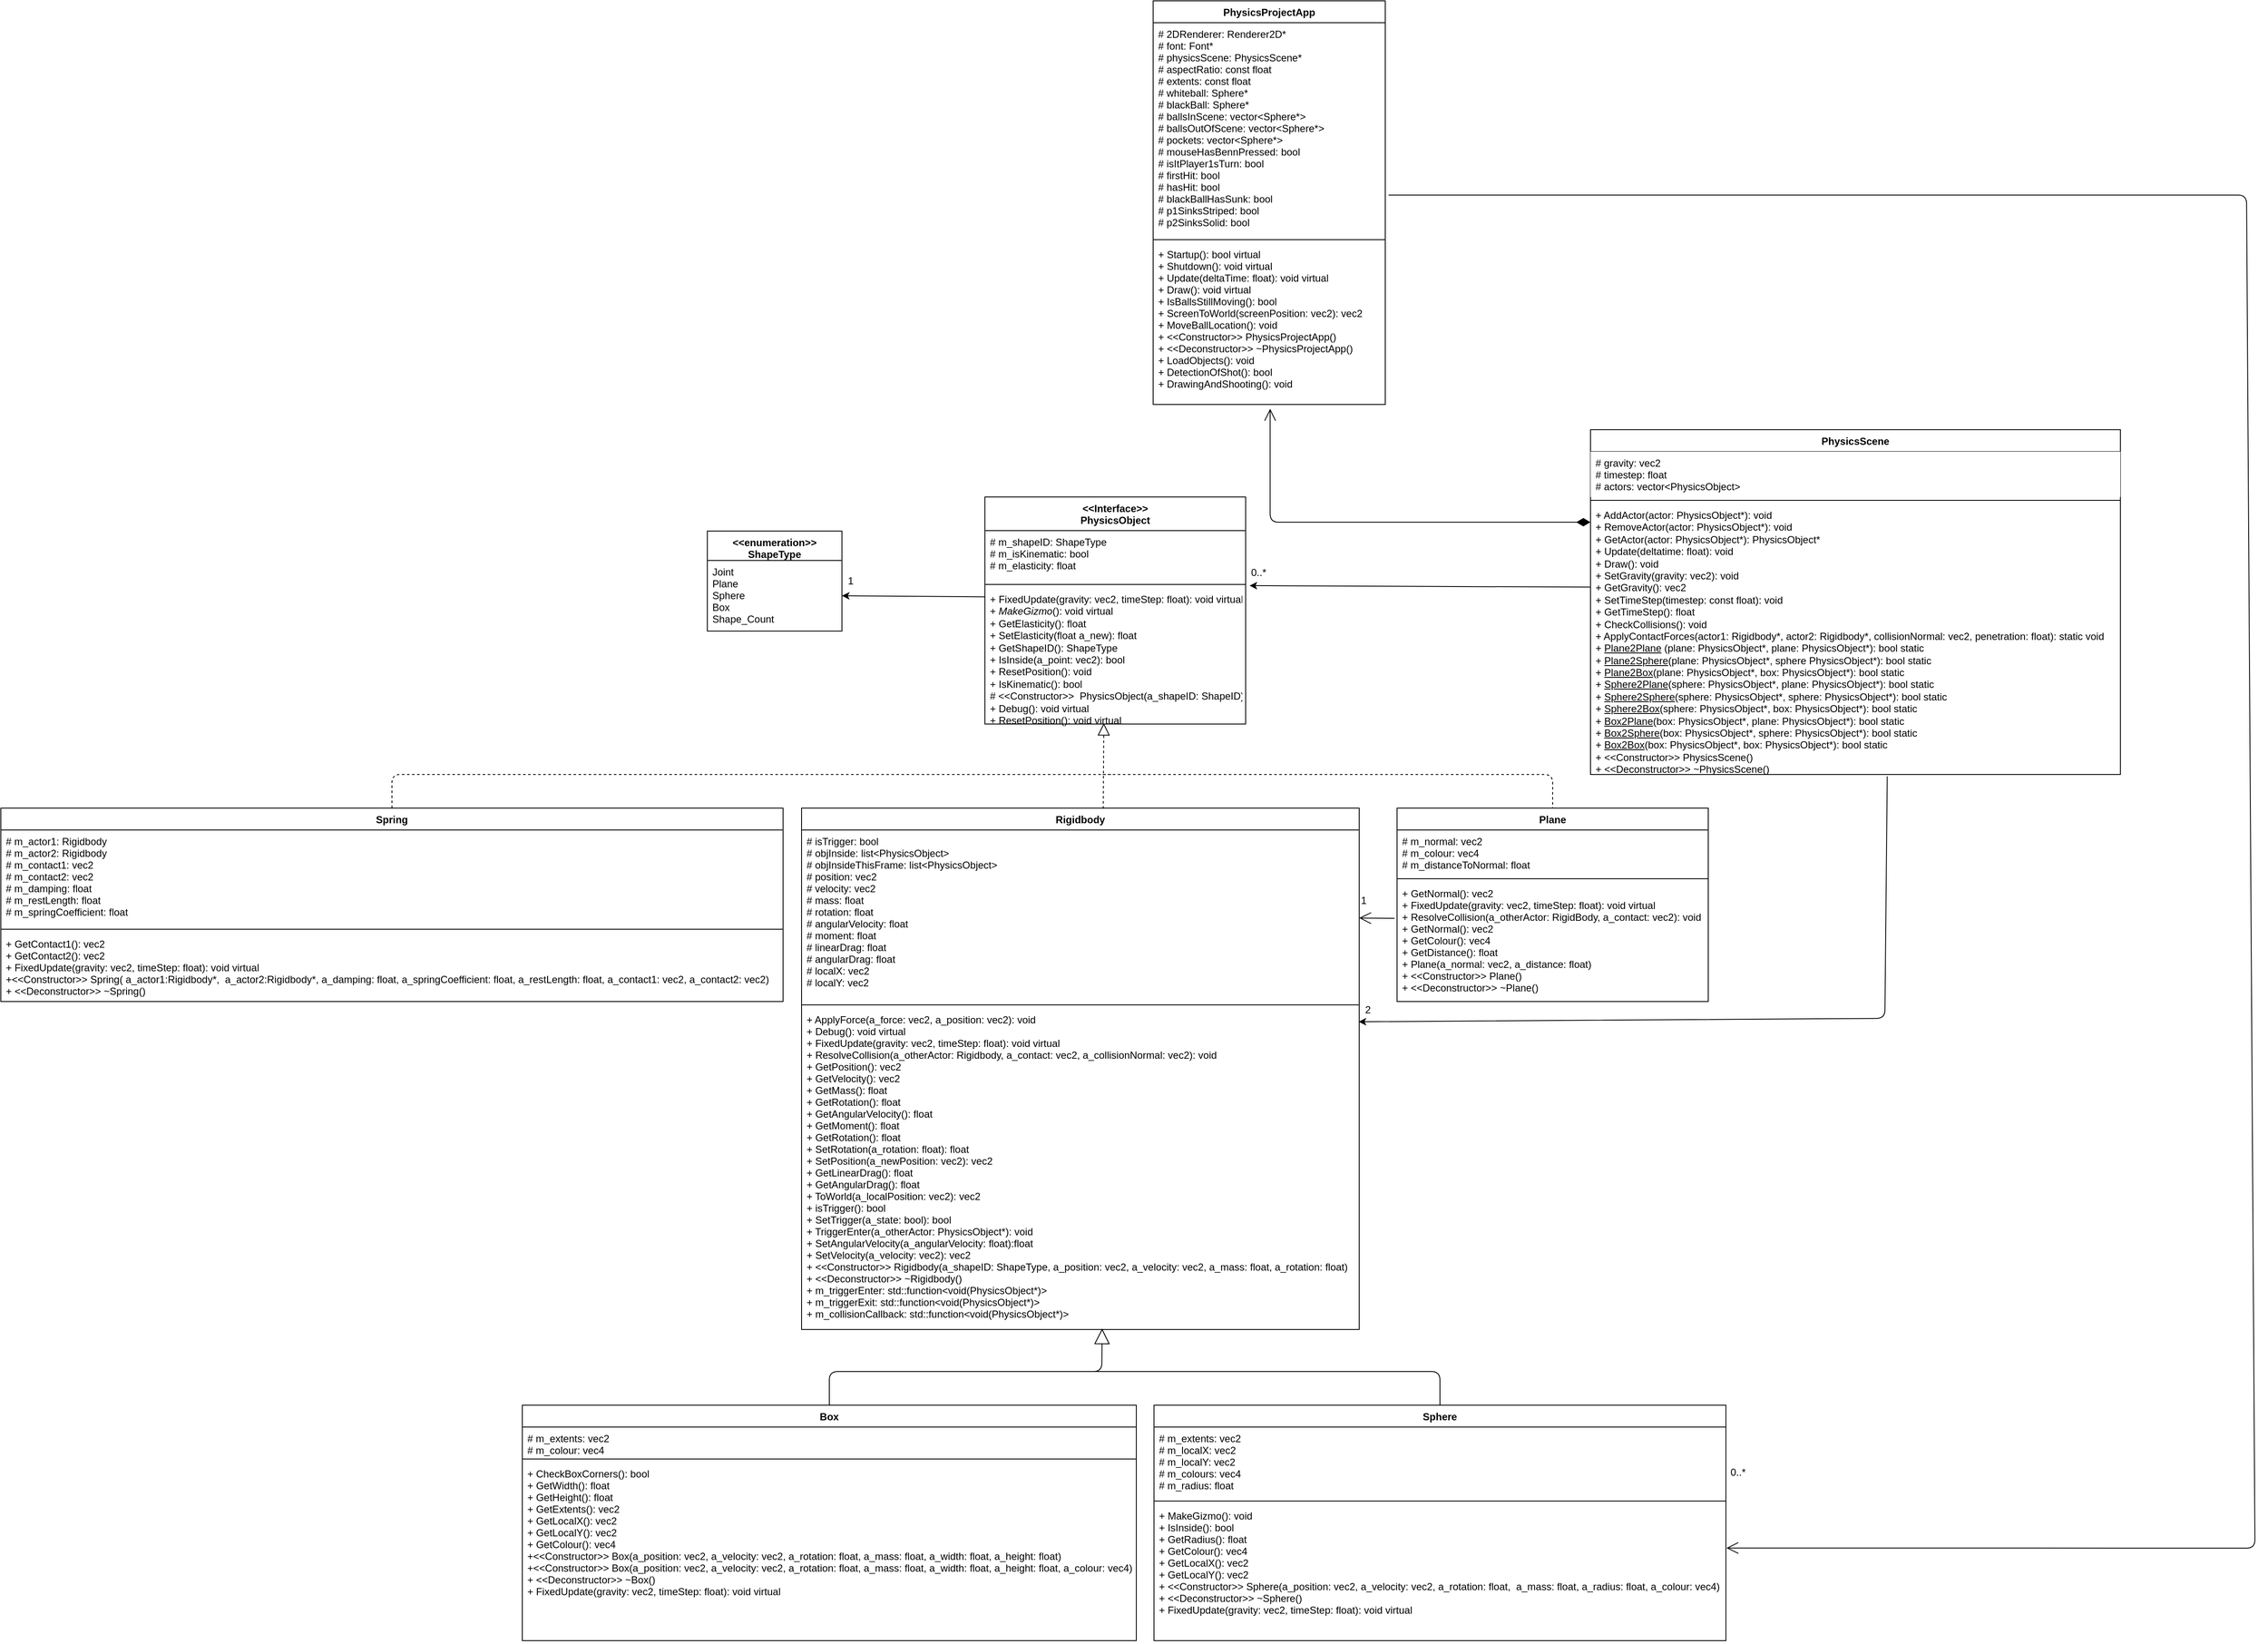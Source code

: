 <mxfile version="14.4.2" type="github">
  <diagram id="2biwBjbahT85dRKi6ixM" name="Page-1">
    <mxGraphModel dx="2249" dy="1963" grid="1" gridSize="10" guides="1" tooltips="1" connect="1" arrows="1" fold="1" page="1" pageScale="1" pageWidth="827" pageHeight="1169" math="0" shadow="0">
      <root>
        <mxCell id="0" />
        <mxCell id="1" parent="0" />
        <mxCell id="vZ9UbWL4CDNbCzjpSIzU-1" value="&lt;&lt;Interface&gt;&gt;&#xa;PhysicsObject" style="swimlane;fontStyle=1;align=center;verticalAlign=top;childLayout=stackLayout;horizontal=1;startSize=40;horizontalStack=0;resizeParent=1;resizeParentMax=0;resizeLast=0;collapsible=1;marginBottom=0;" parent="1" vertex="1">
          <mxGeometry x="360" y="40" width="310" height="270" as="geometry">
            <mxRectangle x="360" y="120" width="120" height="30" as="alternateBounds" />
          </mxGeometry>
        </mxCell>
        <mxCell id="vZ9UbWL4CDNbCzjpSIzU-2" value="# m_shapeID: ShapeType&#xa;# m_isKinematic: bool&#xa;# m_elasticity: float" style="text;strokeColor=none;fillColor=none;align=left;verticalAlign=top;spacingLeft=4;spacingRight=4;overflow=hidden;rotatable=0;points=[[0,0.5],[1,0.5]];portConstraint=eastwest;" parent="vZ9UbWL4CDNbCzjpSIzU-1" vertex="1">
          <mxGeometry y="40" width="310" height="60" as="geometry" />
        </mxCell>
        <mxCell id="vZ9UbWL4CDNbCzjpSIzU-3" value="" style="line;strokeWidth=1;fillColor=none;align=left;verticalAlign=middle;spacingTop=-1;spacingLeft=3;spacingRight=3;rotatable=0;labelPosition=right;points=[];portConstraint=eastwest;" parent="vZ9UbWL4CDNbCzjpSIzU-1" vertex="1">
          <mxGeometry y="100" width="310" height="8" as="geometry" />
        </mxCell>
        <mxCell id="vZ9UbWL4CDNbCzjpSIzU-4" value="+ FixedUpdate(gravity: vec2, timeStep: float): void virtual&lt;br&gt;+ &lt;i&gt;MakeGizmo&lt;/i&gt;(): void virtual&lt;br&gt;+ GetElasticity(): float&lt;br&gt;+ SetElasticity(float a_new): float&lt;br&gt;+ GetShapeID(): ShapeType&lt;br&gt;+ IsInside(a_point: vec2): bool&lt;br&gt;+ ResetPosition(): void&lt;br&gt;+ IsKinematic(): bool&lt;br&gt;# &amp;lt;&amp;lt;Constructor&amp;gt;&amp;gt;&amp;nbsp;&amp;nbsp;PhysicsObject(a_shapeID: ShapeID)&lt;br&gt;+ Debug(): void virtual&lt;br&gt;+ ResetPosition(): void virtual" style="text;strokeColor=none;fillColor=none;align=left;verticalAlign=top;spacingLeft=4;spacingRight=4;overflow=hidden;rotatable=0;points=[[0,0.5],[1,0.5]];portConstraint=eastwest;html=1;" parent="vZ9UbWL4CDNbCzjpSIzU-1" vertex="1">
          <mxGeometry y="108" width="310" height="162" as="geometry" />
        </mxCell>
        <mxCell id="jiQypm9qZ_a_5QQD7qSU-1" value="Plane" style="swimlane;fontStyle=1;align=center;verticalAlign=top;childLayout=stackLayout;horizontal=1;startSize=26;horizontalStack=0;resizeParent=1;resizeParentMax=0;resizeLast=0;collapsible=1;marginBottom=0;" parent="1" vertex="1">
          <mxGeometry x="850" y="410" width="370" height="230" as="geometry">
            <mxRectangle x="80" y="690" width="60" height="26" as="alternateBounds" />
          </mxGeometry>
        </mxCell>
        <mxCell id="jiQypm9qZ_a_5QQD7qSU-2" value="# m_normal: vec2&#xa;# m_colour: vec4&#xa;# m_distanceToNormal: float" style="text;strokeColor=none;fillColor=none;align=left;verticalAlign=top;spacingLeft=4;spacingRight=4;overflow=hidden;rotatable=0;points=[[0,0.5],[1,0.5]];portConstraint=eastwest;" parent="jiQypm9qZ_a_5QQD7qSU-1" vertex="1">
          <mxGeometry y="26" width="370" height="54" as="geometry" />
        </mxCell>
        <mxCell id="jiQypm9qZ_a_5QQD7qSU-3" value="" style="line;strokeWidth=1;fillColor=none;align=left;verticalAlign=middle;spacingTop=-1;spacingLeft=3;spacingRight=3;rotatable=0;labelPosition=right;points=[];portConstraint=eastwest;" parent="jiQypm9qZ_a_5QQD7qSU-1" vertex="1">
          <mxGeometry y="80" width="370" height="8" as="geometry" />
        </mxCell>
        <mxCell id="jiQypm9qZ_a_5QQD7qSU-4" value="+ GetNormal(): vec2&#xa;+ FixedUpdate(gravity: vec2, timeStep: float): void virtual&#xa;+ ResolveCollision(a_otherActor: RigidBody, a_contact: vec2): void&#xa;+ GetNormal(): vec2&#xa;+ GetColour(): vec4&#xa;+ GetDistance(): float&#xa;+ Plane(a_normal: vec2, a_distance: float)&#xa;+ &lt;&lt;Constructor&gt;&gt; Plane()&#xa;+ &lt;&lt;Deconstructor&gt;&gt; ~Plane()&#xa;&#xa;" style="text;strokeColor=none;fillColor=none;align=left;verticalAlign=top;spacingLeft=4;spacingRight=4;overflow=hidden;rotatable=0;points=[[0,0.5],[1,0.5]];portConstraint=eastwest;" parent="jiQypm9qZ_a_5QQD7qSU-1" vertex="1">
          <mxGeometry y="88" width="370" height="142" as="geometry" />
        </mxCell>
        <mxCell id="jiQypm9qZ_a_5QQD7qSU-6" value="Rigidbody" style="swimlane;fontStyle=1;align=center;verticalAlign=top;childLayout=stackLayout;horizontal=1;startSize=26;horizontalStack=0;resizeParent=1;resizeParentMax=0;resizeLast=0;collapsible=1;marginBottom=0;" parent="1" vertex="1">
          <mxGeometry x="142" y="410" width="663" height="620" as="geometry" />
        </mxCell>
        <mxCell id="jiQypm9qZ_a_5QQD7qSU-7" value="# isTrigger: bool&#xa;# objInside: list&lt;PhysicsObject&gt;&#xa;# objInsideThisFrame: list&lt;PhysicsObject&gt;&#xa;# position: vec2&#xa;# velocity: vec2&#xa;# mass: float&#xa;# rotation: float&#xa;# angularVelocity: float&#xa;# moment: float&#xa;# linearDrag: float&#xa;# angularDrag: float&#xa;# localX: vec2&#xa;# localY: vec2" style="text;strokeColor=none;fillColor=none;align=left;verticalAlign=top;spacingLeft=4;spacingRight=4;overflow=hidden;rotatable=0;points=[[0,0.5],[1,0.5]];portConstraint=eastwest;" parent="jiQypm9qZ_a_5QQD7qSU-6" vertex="1">
          <mxGeometry y="26" width="663" height="204" as="geometry" />
        </mxCell>
        <mxCell id="jiQypm9qZ_a_5QQD7qSU-8" value="" style="line;strokeWidth=1;fillColor=none;align=left;verticalAlign=middle;spacingTop=-1;spacingLeft=3;spacingRight=3;rotatable=0;labelPosition=right;points=[];portConstraint=eastwest;" parent="jiQypm9qZ_a_5QQD7qSU-6" vertex="1">
          <mxGeometry y="230" width="663" height="8" as="geometry" />
        </mxCell>
        <mxCell id="jiQypm9qZ_a_5QQD7qSU-9" value="+ ApplyForce(a_force: vec2, a_position: vec2): void&#xa;+ Debug(): void virtual  &#xa;+ FixedUpdate(gravity: vec2, timeStep: float): void virtual&#xa;+ ResolveCollision(a_otherActor: Rigidbody, a_contact: vec2, a_collisionNormal: vec2): void&#xa;+ GetPosition(): vec2&#xa;+ GetVelocity(): vec2&#xa;+ GetMass(): float&#xa;+ GetRotation(): float&#xa;+ GetAngularVelocity(): float&#xa;+ GetMoment(): float&#xa;+ GetRotation(): float&#xa;+ SetRotation(a_rotation: float): float&#xa;+ SetPosition(a_newPosition: vec2): vec2&#xa;+ GetLinearDrag(): float&#xa;+ GetAngularDrag(): float&#xa;+ ToWorld(a_localPosition: vec2): vec2&#xa;+ isTrigger(): bool&#xa;+ SetTrigger(a_state: bool): bool&#xa;+ TriggerEnter(a_otherActor: PhysicsObject*): void&#xa;+ SetAngularVelocity(a_angularVelocity: float):float&#xa;+ SetVelocity(a_velocity: vec2): vec2&#xa;+ &lt;&lt;Constructor&gt;&gt; Rigidbody(a_shapeID: ShapeType, a_position: vec2, a_velocity: vec2, a_mass: float, a_rotation: float)&#xa;+ &lt;&lt;Deconstructor&gt;&gt; ~Rigidbody()&#xa;+ m_triggerEnter: std::function&lt;void(PhysicsObject*)&gt; &#xa;+ m_triggerExit: std::function&lt;void(PhysicsObject*)&gt;&#xa;+ m_collisionCallback: std::function&lt;void(PhysicsObject*)&gt;&#xa;" style="text;strokeColor=none;fillColor=none;align=left;verticalAlign=top;spacingLeft=4;spacingRight=4;overflow=hidden;rotatable=0;points=[[0,0.5],[1,0.5]];portConstraint=eastwest;" parent="jiQypm9qZ_a_5QQD7qSU-6" vertex="1">
          <mxGeometry y="238" width="663" height="382" as="geometry" />
        </mxCell>
        <mxCell id="jiQypm9qZ_a_5QQD7qSU-12" value="" style="endArrow=block;dashed=1;endFill=0;endSize=12;html=1;exitX=0.541;exitY=0.001;exitDx=0;exitDy=0;entryX=0.456;entryY=0.994;entryDx=0;entryDy=0;entryPerimeter=0;exitPerimeter=0;" parent="1" source="jiQypm9qZ_a_5QQD7qSU-6" target="vZ9UbWL4CDNbCzjpSIzU-4" edge="1">
          <mxGeometry width="160" relative="1" as="geometry">
            <mxPoint x="260" y="370" as="sourcePoint" />
            <mxPoint x="495" y="280" as="targetPoint" />
          </mxGeometry>
        </mxCell>
        <mxCell id="jiQypm9qZ_a_5QQD7qSU-14" value="Box" style="swimlane;fontStyle=1;align=center;verticalAlign=top;childLayout=stackLayout;horizontal=1;startSize=26;horizontalStack=0;resizeParent=1;resizeParentMax=0;resizeLast=0;collapsible=1;marginBottom=0;" parent="1" vertex="1">
          <mxGeometry x="-190" y="1120" width="730" height="280" as="geometry" />
        </mxCell>
        <mxCell id="jiQypm9qZ_a_5QQD7qSU-15" value="# m_extents: vec2&#xa;# m_colour: vec4" style="text;strokeColor=none;fillColor=none;align=left;verticalAlign=top;spacingLeft=4;spacingRight=4;overflow=hidden;rotatable=0;points=[[0,0.5],[1,0.5]];portConstraint=eastwest;" parent="jiQypm9qZ_a_5QQD7qSU-14" vertex="1">
          <mxGeometry y="26" width="730" height="34" as="geometry" />
        </mxCell>
        <mxCell id="jiQypm9qZ_a_5QQD7qSU-16" value="" style="line;strokeWidth=1;fillColor=none;align=left;verticalAlign=middle;spacingTop=-1;spacingLeft=3;spacingRight=3;rotatable=0;labelPosition=right;points=[];portConstraint=eastwest;" parent="jiQypm9qZ_a_5QQD7qSU-14" vertex="1">
          <mxGeometry y="60" width="730" height="8" as="geometry" />
        </mxCell>
        <mxCell id="jiQypm9qZ_a_5QQD7qSU-17" value="+ CheckBoxCorners(): bool&#xa;+ GetWidth(): float&#xa;+ GetHeight(): float&#xa;+ GetExtents(): vec2&#xa;+ GetLocalX(): vec2&#xa;+ GetLocalY(): vec2&#xa;+ GetColour(): vec4&#xa;+&lt;&lt;Constructor&gt;&gt; Box(a_position: vec2, a_velocity: vec2, a_rotation: float, a_mass: float, a_width: float, a_height: float)&#xa;+&lt;&lt;Constructor&gt;&gt; Box(a_position: vec2, a_velocity: vec2, a_rotation: float, a_mass: float, a_width: float, a_height: float, a_colour: vec4)&#xa;+ &lt;&lt;Deconstructor&gt;&gt; ~Box()&#xa;+ FixedUpdate(gravity: vec2, timeStep: float): void virtual" style="text;strokeColor=none;fillColor=none;align=left;verticalAlign=top;spacingLeft=4;spacingRight=4;overflow=hidden;rotatable=0;points=[[0,0.5],[1,0.5]];portConstraint=eastwest;" parent="jiQypm9qZ_a_5QQD7qSU-14" vertex="1">
          <mxGeometry y="68" width="730" height="212" as="geometry" />
        </mxCell>
        <mxCell id="jiQypm9qZ_a_5QQD7qSU-18" value="Sphere" style="swimlane;fontStyle=1;align=center;verticalAlign=top;childLayout=stackLayout;horizontal=1;startSize=26;horizontalStack=0;resizeParent=1;resizeParentMax=0;resizeLast=0;collapsible=1;marginBottom=0;" parent="1" vertex="1">
          <mxGeometry x="561" y="1120" width="680" height="280" as="geometry" />
        </mxCell>
        <mxCell id="jiQypm9qZ_a_5QQD7qSU-19" value="# m_extents: vec2&#xa;# m_localX: vec2&#xa;# m_localY: vec2&#xa;# m_colours: vec4&#xa;# m_radius: float" style="text;strokeColor=none;fillColor=none;align=left;verticalAlign=top;spacingLeft=4;spacingRight=4;overflow=hidden;rotatable=0;points=[[0,0.5],[1,0.5]];portConstraint=eastwest;" parent="jiQypm9qZ_a_5QQD7qSU-18" vertex="1">
          <mxGeometry y="26" width="680" height="84" as="geometry" />
        </mxCell>
        <mxCell id="jiQypm9qZ_a_5QQD7qSU-20" value="" style="line;strokeWidth=1;fillColor=none;align=left;verticalAlign=middle;spacingTop=-1;spacingLeft=3;spacingRight=3;rotatable=0;labelPosition=right;points=[];portConstraint=eastwest;" parent="jiQypm9qZ_a_5QQD7qSU-18" vertex="1">
          <mxGeometry y="110" width="680" height="8" as="geometry" />
        </mxCell>
        <mxCell id="jiQypm9qZ_a_5QQD7qSU-21" value="+ MakeGizmo(): void&#xa;+ IsInside(): bool&#xa;+ GetRadius(): float&#xa;+ GetColour(): vec4&#xa;+ GetLocalX(): vec2&#xa;+ GetLocalY(): vec2&#xa;+ &lt;&lt;Constructor&gt;&gt; Sphere(a_position: vec2, a_velocity: vec2, a_rotation: float,  a_mass: float, a_radius: float, a_colour: vec4)&#xa;+ &lt;&lt;Deconstructor&gt;&gt; ~Sphere()&#xa;+ FixedUpdate(gravity: vec2, timeStep: float): void virtual" style="text;strokeColor=none;fillColor=none;align=left;verticalAlign=top;spacingLeft=4;spacingRight=4;overflow=hidden;rotatable=0;points=[[0,0.5],[1,0.5]];portConstraint=eastwest;" parent="jiQypm9qZ_a_5QQD7qSU-18" vertex="1">
          <mxGeometry y="118" width="680" height="162" as="geometry" />
        </mxCell>
        <mxCell id="jiQypm9qZ_a_5QQD7qSU-22" value="Spring" style="swimlane;fontStyle=1;align=center;verticalAlign=top;childLayout=stackLayout;horizontal=1;startSize=26;horizontalStack=0;resizeParent=1;resizeParentMax=0;resizeLast=0;collapsible=1;marginBottom=0;" parent="1" vertex="1">
          <mxGeometry x="-810" y="410" width="930" height="230" as="geometry" />
        </mxCell>
        <mxCell id="jiQypm9qZ_a_5QQD7qSU-23" value="# m_actor1: Rigidbody&#xa;# m_actor2: Rigidbody&#xa;# m_contact1: vec2&#xa;# m_contact2: vec2&#xa;# m_damping: float&#xa;# m_restLength: float&#xa;# m_springCoefficient: float" style="text;strokeColor=none;fillColor=none;align=left;verticalAlign=top;spacingLeft=4;spacingRight=4;overflow=hidden;rotatable=0;points=[[0,0.5],[1,0.5]];portConstraint=eastwest;" parent="jiQypm9qZ_a_5QQD7qSU-22" vertex="1">
          <mxGeometry y="26" width="930" height="114" as="geometry" />
        </mxCell>
        <mxCell id="jiQypm9qZ_a_5QQD7qSU-24" value="" style="line;strokeWidth=1;fillColor=none;align=left;verticalAlign=middle;spacingTop=-1;spacingLeft=3;spacingRight=3;rotatable=0;labelPosition=right;points=[];portConstraint=eastwest;" parent="jiQypm9qZ_a_5QQD7qSU-22" vertex="1">
          <mxGeometry y="140" width="930" height="8" as="geometry" />
        </mxCell>
        <mxCell id="jiQypm9qZ_a_5QQD7qSU-25" value="+ GetContact1(): vec2&#xa;+ GetContact2(): vec2&#xa;+ FixedUpdate(gravity: vec2, timeStep: float): void virtual&#xa;+&lt;&lt;Constructor&gt;&gt; Spring( a_actor1:Rigidbody*,  a_actor2:Rigidbody*, a_damping: float, a_springCoefficient: float, a_restLength: float, a_contact1: vec2, a_contact2: vec2)&#xa;+ &lt;&lt;Deconstructor&gt;&gt; ~Spring()" style="text;strokeColor=none;fillColor=none;align=left;verticalAlign=top;spacingLeft=4;spacingRight=4;overflow=hidden;rotatable=0;points=[[0,0.5],[1,0.5]];portConstraint=eastwest;" parent="jiQypm9qZ_a_5QQD7qSU-22" vertex="1">
          <mxGeometry y="148" width="930" height="82" as="geometry" />
        </mxCell>
        <mxCell id="jiQypm9qZ_a_5QQD7qSU-26" value="" style="endArrow=none;dashed=1;html=1;entryX=0.5;entryY=0;entryDx=0;entryDy=0;" parent="1" target="jiQypm9qZ_a_5QQD7qSU-1" edge="1">
          <mxGeometry width="50" height="50" relative="1" as="geometry">
            <mxPoint x="500" y="370" as="sourcePoint" />
            <mxPoint x="690" y="320" as="targetPoint" />
            <Array as="points">
              <mxPoint x="870" y="370" />
              <mxPoint x="985" y="370" />
              <mxPoint x="1035" y="370" />
            </Array>
          </mxGeometry>
        </mxCell>
        <mxCell id="jiQypm9qZ_a_5QQD7qSU-27" value="" style="endArrow=none;dashed=1;html=1;exitX=0.5;exitY=0;exitDx=0;exitDy=0;" parent="1" source="jiQypm9qZ_a_5QQD7qSU-22" edge="1">
          <mxGeometry width="50" height="50" relative="1" as="geometry">
            <mxPoint x="-150" y="340" as="sourcePoint" />
            <mxPoint x="510" y="370" as="targetPoint" />
            <Array as="points">
              <mxPoint x="-345" y="370" />
              <mxPoint x="240" y="370" />
            </Array>
          </mxGeometry>
        </mxCell>
        <mxCell id="jiQypm9qZ_a_5QQD7qSU-35" value="PhysicsScene" style="swimlane;fontStyle=1;align=center;verticalAlign=top;childLayout=stackLayout;horizontal=1;startSize=26;horizontalStack=0;resizeParent=1;resizeParentMax=0;resizeLast=0;collapsible=1;marginBottom=0;" parent="1" vertex="1">
          <mxGeometry x="1080" y="-40" width="630" height="410" as="geometry" />
        </mxCell>
        <mxCell id="jiQypm9qZ_a_5QQD7qSU-36" value="# gravity: vec2&#xa;# timestep: float&#xa;# actors: vector&lt;PhysicsObject&gt;" style="text;strokeColor=none;align=left;verticalAlign=top;spacingLeft=4;spacingRight=4;overflow=hidden;rotatable=0;points=[[0,0.5],[1,0.5]];portConstraint=eastwest;fillColor=#ffffff;" parent="jiQypm9qZ_a_5QQD7qSU-35" vertex="1">
          <mxGeometry y="26" width="630" height="54" as="geometry" />
        </mxCell>
        <mxCell id="jiQypm9qZ_a_5QQD7qSU-37" value="" style="line;strokeWidth=1;fillColor=none;align=left;verticalAlign=middle;spacingTop=-1;spacingLeft=3;spacingRight=3;rotatable=0;labelPosition=right;points=[];portConstraint=eastwest;" parent="jiQypm9qZ_a_5QQD7qSU-35" vertex="1">
          <mxGeometry y="80" width="630" height="8" as="geometry" />
        </mxCell>
        <mxCell id="jiQypm9qZ_a_5QQD7qSU-38" value="+ AddActor(actor: PhysicsObject*): void&lt;br&gt;+ RemoveActor(actor: PhysicsObject*): void&lt;br&gt;+ GetActor(actor: PhysicsObject*): PhysicsObject*&lt;br&gt;+ Update(deltatime: float): void&lt;br&gt;+ Draw(): void&lt;br&gt;+ SetGravity(gravity: vec2): void&lt;br&gt;+ GetGravity(): vec2&lt;br&gt;+ SetTimeStep(timestep: const float): void&lt;br&gt;+ GetTimeStep(): float&lt;br&gt;+ CheckCollisions(): void&lt;br&gt;+ ApplyContactForces(actor1: Rigidbody*, actor2: Rigidbody*, collisionNormal: vec2, penetration: float): static void&lt;br&gt;+ &lt;u&gt;Plane2Plane&lt;/u&gt; (plane: PhysicsObject*, plane: PhysicsObject*): bool static&lt;br&gt;+ &lt;u&gt;Plane2Sphere&lt;/u&gt;(plane: PhysicsObject*, sphere PhysicsObject*): bool static&lt;br&gt;+ &lt;u&gt;Plane2Box&lt;/u&gt;(plane: PhysicsObject*, box: PhysicsObject*): bool static&lt;br&gt;+ &lt;u&gt;Sphere2Plane&lt;/u&gt;(sphere: PhysicsObject*, plane: PhysicsObject*): bool static&lt;br&gt;+ &lt;u&gt;Sphere2Sphere&lt;/u&gt;(sphere: PhysicsObject*, sphere: PhysicsObject*): bool static&lt;br&gt;+ &lt;u&gt;Sphere2Box&lt;/u&gt;(sphere: PhysicsObject*, box: PhysicsObject*): bool static&lt;br&gt;+ &lt;u&gt;Box2Plane&lt;/u&gt;(box: PhysicsObject*, plane: PhysicsObject*): bool static&lt;br&gt;+ &lt;u&gt;Box2Sphere&lt;/u&gt;(box: PhysicsObject*, sphere: PhysicsObject*): bool static&lt;br&gt;+ &lt;u&gt;Box2Box&lt;/u&gt;(box: PhysicsObject*, box: PhysicsObject*): bool static&lt;br&gt;+ &amp;lt;&amp;lt;Constructor&amp;gt;&amp;gt;&amp;nbsp;PhysicsScene()&lt;br&gt;+ &amp;lt;&amp;lt;Deconstructor&amp;gt;&amp;gt;&amp;nbsp;~PhysicsScene()" style="text;strokeColor=none;fillColor=none;align=left;verticalAlign=top;spacingLeft=4;spacingRight=4;overflow=hidden;rotatable=0;points=[[0,0.5],[1,0.5]];portConstraint=eastwest;html=1;" parent="jiQypm9qZ_a_5QQD7qSU-35" vertex="1">
          <mxGeometry y="88" width="630" height="322" as="geometry" />
        </mxCell>
        <mxCell id="jiQypm9qZ_a_5QQD7qSU-50" value="0..*" style="text;html=1;align=center;verticalAlign=middle;resizable=0;points=[];autosize=1;" parent="1" vertex="1">
          <mxGeometry x="670" y="120" width="30" height="20" as="geometry" />
        </mxCell>
        <mxCell id="JaaOdM7VLBoOAJ5RZiwS-1" value="PhysicsProjectApp" style="swimlane;fontStyle=1;align=center;verticalAlign=top;childLayout=stackLayout;horizontal=1;startSize=26;horizontalStack=0;resizeParent=1;resizeParentMax=0;resizeLast=0;collapsible=1;marginBottom=0;" parent="1" vertex="1">
          <mxGeometry x="560" y="-550" width="276" height="480" as="geometry" />
        </mxCell>
        <mxCell id="JaaOdM7VLBoOAJ5RZiwS-2" value="# 2DRenderer: Renderer2D*&#xa;# font: Font*&#xa;# physicsScene: PhysicsScene*&#xa;# aspectRatio: const float&#xa;# extents: const float&#xa;# whiteball: Sphere*&#xa;# blackBall: Sphere*&#xa;# ballsInScene: vector&lt;Sphere*&gt;&#xa;# ballsOutOfScene: vector&lt;Sphere*&gt;&#xa;# pockets: vector&lt;Sphere*&gt;&#xa;# mouseHasBennPressed: bool&#xa;# isItPlayer1sTurn: bool&#xa;# firstHit: bool&#xa;# hasHit: bool&#xa;# blackBallHasSunk: bool&#xa;# p1SinksStriped: bool&#xa;# p2SinksSolid: bool" style="text;strokeColor=none;fillColor=none;align=left;verticalAlign=top;spacingLeft=4;spacingRight=4;overflow=hidden;rotatable=0;points=[[0,0.5],[1,0.5]];portConstraint=eastwest;" parent="JaaOdM7VLBoOAJ5RZiwS-1" vertex="1">
          <mxGeometry y="26" width="276" height="254" as="geometry" />
        </mxCell>
        <mxCell id="JaaOdM7VLBoOAJ5RZiwS-3" value="" style="line;strokeWidth=1;fillColor=none;align=left;verticalAlign=middle;spacingTop=-1;spacingLeft=3;spacingRight=3;rotatable=0;labelPosition=right;points=[];portConstraint=eastwest;" parent="JaaOdM7VLBoOAJ5RZiwS-1" vertex="1">
          <mxGeometry y="280" width="276" height="8" as="geometry" />
        </mxCell>
        <mxCell id="JaaOdM7VLBoOAJ5RZiwS-4" value="+ Startup(): bool virtual&#xa;+ Shutdown(): void virtual&#xa;+ Update(deltaTime: float): void virtual&#xa;+ Draw(): void virtual&#xa;+ IsBallsStillMoving(): bool&#xa;+ ScreenToWorld(screenPosition: vec2): vec2&#xa;+ MoveBallLocation(): void&#xa;+ &lt;&lt;Constructor&gt;&gt; PhysicsProjectApp()&#xa;+ &lt;&lt;Deconstructor&gt;&gt; ~PhysicsProjectApp()&#xa;+ LoadObjects(): void&#xa;+ DetectionOfShot(): bool&#xa;+ DrawingAndShooting(): void" style="text;strokeColor=none;fillColor=none;align=left;verticalAlign=top;spacingLeft=4;spacingRight=4;overflow=hidden;rotatable=0;points=[[0,0.5],[1,0.5]];portConstraint=eastwest;" parent="JaaOdM7VLBoOAJ5RZiwS-1" vertex="1">
          <mxGeometry y="288" width="276" height="192" as="geometry" />
        </mxCell>
        <mxCell id="90Oz9_I8ZvIty86JceLN-10" value="&lt;&lt;enumeration&gt;&gt;&#xa;ShapeType" style="swimlane;fontStyle=1;align=center;verticalAlign=top;childLayout=stackLayout;horizontal=1;startSize=35;horizontalStack=0;resizeParent=1;resizeParentMax=0;resizeLast=0;collapsible=1;marginBottom=0;" parent="1" vertex="1">
          <mxGeometry x="30" y="80.5" width="160" height="119" as="geometry" />
        </mxCell>
        <mxCell id="90Oz9_I8ZvIty86JceLN-11" value="Joint&#xa;Plane&#xa;Sphere&#xa;Box&#xa;Shape_Count" style="text;strokeColor=none;fillColor=none;align=left;verticalAlign=top;spacingLeft=4;spacingRight=4;overflow=hidden;rotatable=0;points=[[0,0.5],[1,0.5]];portConstraint=eastwest;" parent="90Oz9_I8ZvIty86JceLN-10" vertex="1">
          <mxGeometry y="35" width="160" height="84" as="geometry" />
        </mxCell>
        <mxCell id="90Oz9_I8ZvIty86JceLN-17" value="" style="endArrow=classic;html=1;exitX=-0.001;exitY=0.308;exitDx=0;exitDy=0;exitPerimeter=0;entryX=1.015;entryY=-0.016;entryDx=0;entryDy=0;entryPerimeter=0;" parent="1" source="jiQypm9qZ_a_5QQD7qSU-38" target="vZ9UbWL4CDNbCzjpSIzU-4" edge="1">
          <mxGeometry width="50" height="50" relative="1" as="geometry">
            <mxPoint x="930" y="180" as="sourcePoint" />
            <mxPoint x="840" y="200" as="targetPoint" />
          </mxGeometry>
        </mxCell>
        <mxCell id="90Oz9_I8ZvIty86JceLN-20" value="" style="endArrow=none;html=1;entryX=0.5;entryY=0;entryDx=0;entryDy=0;" parent="1" target="jiQypm9qZ_a_5QQD7qSU-18" edge="1">
          <mxGeometry width="50" height="50" relative="1" as="geometry">
            <mxPoint x="470" y="1080" as="sourcePoint" />
            <mxPoint x="750" y="970" as="targetPoint" />
            <Array as="points">
              <mxPoint x="901" y="1080" />
            </Array>
          </mxGeometry>
        </mxCell>
        <mxCell id="90Oz9_I8ZvIty86JceLN-21" value="" style="endArrow=block;endSize=16;endFill=0;html=1;exitX=0.5;exitY=0;exitDx=0;exitDy=0;entryX=0.539;entryY=0.997;entryDx=0;entryDy=0;entryPerimeter=0;" parent="1" source="jiQypm9qZ_a_5QQD7qSU-14" target="jiQypm9qZ_a_5QQD7qSU-9" edge="1">
          <mxGeometry width="160" relative="1" as="geometry">
            <mxPoint x="180" y="1010" as="sourcePoint" />
            <mxPoint x="340" y="1010" as="targetPoint" />
            <Array as="points">
              <mxPoint x="175" y="1080" />
              <mxPoint x="499" y="1080" />
            </Array>
          </mxGeometry>
        </mxCell>
        <mxCell id="90Oz9_I8ZvIty86JceLN-25" value="" style="endArrow=classic;html=1;exitX=-0.001;exitY=0.066;exitDx=0;exitDy=0;exitPerimeter=0;entryX=1;entryY=0.5;entryDx=0;entryDy=0;" parent="1" source="vZ9UbWL4CDNbCzjpSIzU-4" target="90Oz9_I8ZvIty86JceLN-11" edge="1">
          <mxGeometry width="50" height="50" relative="1" as="geometry">
            <mxPoint x="230" y="180" as="sourcePoint" />
            <mxPoint x="280" y="130" as="targetPoint" />
          </mxGeometry>
        </mxCell>
        <mxCell id="90Oz9_I8ZvIty86JceLN-28" value="" style="endArrow=open;endFill=1;endSize=12;html=1;entryX=1.001;entryY=0.32;entryDx=0;entryDy=0;entryPerimeter=0;exitX=1.014;exitY=0.807;exitDx=0;exitDy=0;exitPerimeter=0;" parent="1" source="JaaOdM7VLBoOAJ5RZiwS-2" target="jiQypm9qZ_a_5QQD7qSU-21" edge="1">
          <mxGeometry width="160" relative="1" as="geometry">
            <mxPoint x="850" y="-319" as="sourcePoint" />
            <mxPoint x="1220" y="-320" as="targetPoint" />
            <Array as="points">
              <mxPoint x="1860" y="-319" />
              <mxPoint x="1870" y="1290" />
            </Array>
          </mxGeometry>
        </mxCell>
        <mxCell id="90Oz9_I8ZvIty86JceLN-29" value="0..*" style="text;html=1;align=center;verticalAlign=middle;resizable=0;points=[];autosize=1;" parent="1" vertex="1">
          <mxGeometry x="1240" y="1190" width="30" height="20" as="geometry" />
        </mxCell>
        <mxCell id="90Oz9_I8ZvIty86JceLN-31" value="" style="endArrow=classic;html=1;exitX=0.56;exitY=1.007;exitDx=0;exitDy=0;exitPerimeter=0;entryX=0.999;entryY=0.042;entryDx=0;entryDy=0;entryPerimeter=0;" parent="1" source="jiQypm9qZ_a_5QQD7qSU-38" target="jiQypm9qZ_a_5QQD7qSU-9" edge="1">
          <mxGeometry width="50" height="50" relative="1" as="geometry">
            <mxPoint x="1444.76" y="510.726" as="sourcePoint" />
            <mxPoint x="1130" y="509.278" as="targetPoint" />
            <Array as="points">
              <mxPoint x="1430" y="660" />
            </Array>
          </mxGeometry>
        </mxCell>
        <mxCell id="90Oz9_I8ZvIty86JceLN-32" value="2" style="text;html=1;align=center;verticalAlign=middle;resizable=0;points=[];autosize=1;" parent="1" vertex="1">
          <mxGeometry x="805" y="640" width="20" height="20" as="geometry" />
        </mxCell>
        <mxCell id="90Oz9_I8ZvIty86JceLN-33" value="" style="endArrow=open;html=1;endSize=12;startArrow=diamondThin;startSize=14;startFill=1;edgeStyle=orthogonalEdgeStyle;align=left;verticalAlign=bottom;entryX=0.504;entryY=1.027;entryDx=0;entryDy=0;entryPerimeter=0;" parent="1" target="JaaOdM7VLBoOAJ5RZiwS-4" edge="1">
          <mxGeometry x="-1" y="3" relative="1" as="geometry">
            <mxPoint x="1080" y="70" as="sourcePoint" />
            <mxPoint x="1330" y="-140" as="targetPoint" />
            <Array as="points">
              <mxPoint x="699" y="70" />
            </Array>
          </mxGeometry>
        </mxCell>
        <mxCell id="90Oz9_I8ZvIty86JceLN-34" value="" style="endArrow=open;endFill=1;endSize=12;html=1;exitX=-0.008;exitY=0.303;exitDx=0;exitDy=0;exitPerimeter=0;" parent="1" source="jiQypm9qZ_a_5QQD7qSU-4" target="jiQypm9qZ_a_5QQD7qSU-7" edge="1">
          <mxGeometry width="160" relative="1" as="geometry">
            <mxPoint x="840" y="528" as="sourcePoint" />
            <mxPoint x="960" y="680" as="targetPoint" />
          </mxGeometry>
        </mxCell>
        <mxCell id="90Oz9_I8ZvIty86JceLN-35" value="1" style="text;html=1;align=center;verticalAlign=middle;resizable=0;points=[];autosize=1;" parent="1" vertex="1">
          <mxGeometry x="190" y="130" width="20" height="20" as="geometry" />
        </mxCell>
        <mxCell id="90Oz9_I8ZvIty86JceLN-36" value="1" style="text;html=1;align=center;verticalAlign=middle;resizable=0;points=[];autosize=1;" parent="1" vertex="1">
          <mxGeometry x="800" y="510" width="20" height="20" as="geometry" />
        </mxCell>
      </root>
    </mxGraphModel>
  </diagram>
</mxfile>

